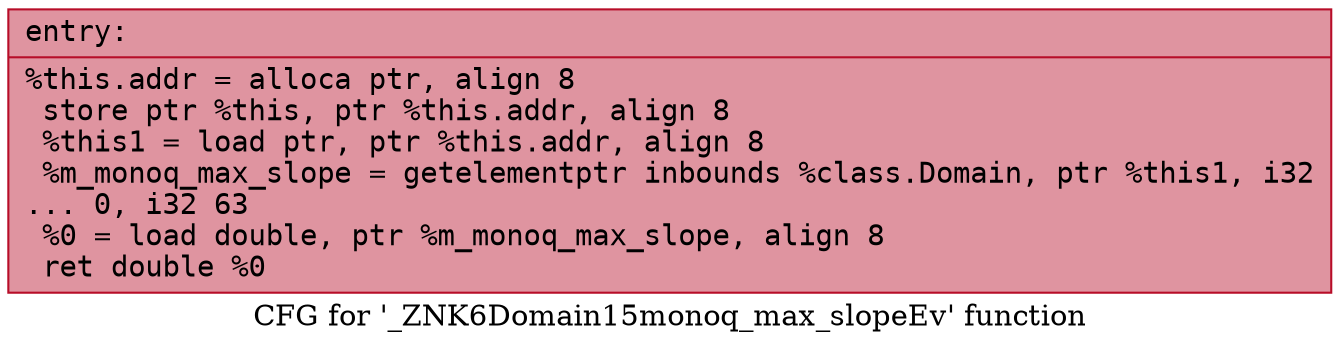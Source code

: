 digraph "CFG for '_ZNK6Domain15monoq_max_slopeEv' function" {
	label="CFG for '_ZNK6Domain15monoq_max_slopeEv' function";

	Node0x561418c9cf70 [shape=record,color="#b70d28ff", style=filled, fillcolor="#b70d2870" fontname="Courier",label="{entry:\l|  %this.addr = alloca ptr, align 8\l  store ptr %this, ptr %this.addr, align 8\l  %this1 = load ptr, ptr %this.addr, align 8\l  %m_monoq_max_slope = getelementptr inbounds %class.Domain, ptr %this1, i32\l... 0, i32 63\l  %0 = load double, ptr %m_monoq_max_slope, align 8\l  ret double %0\l}"];
}
